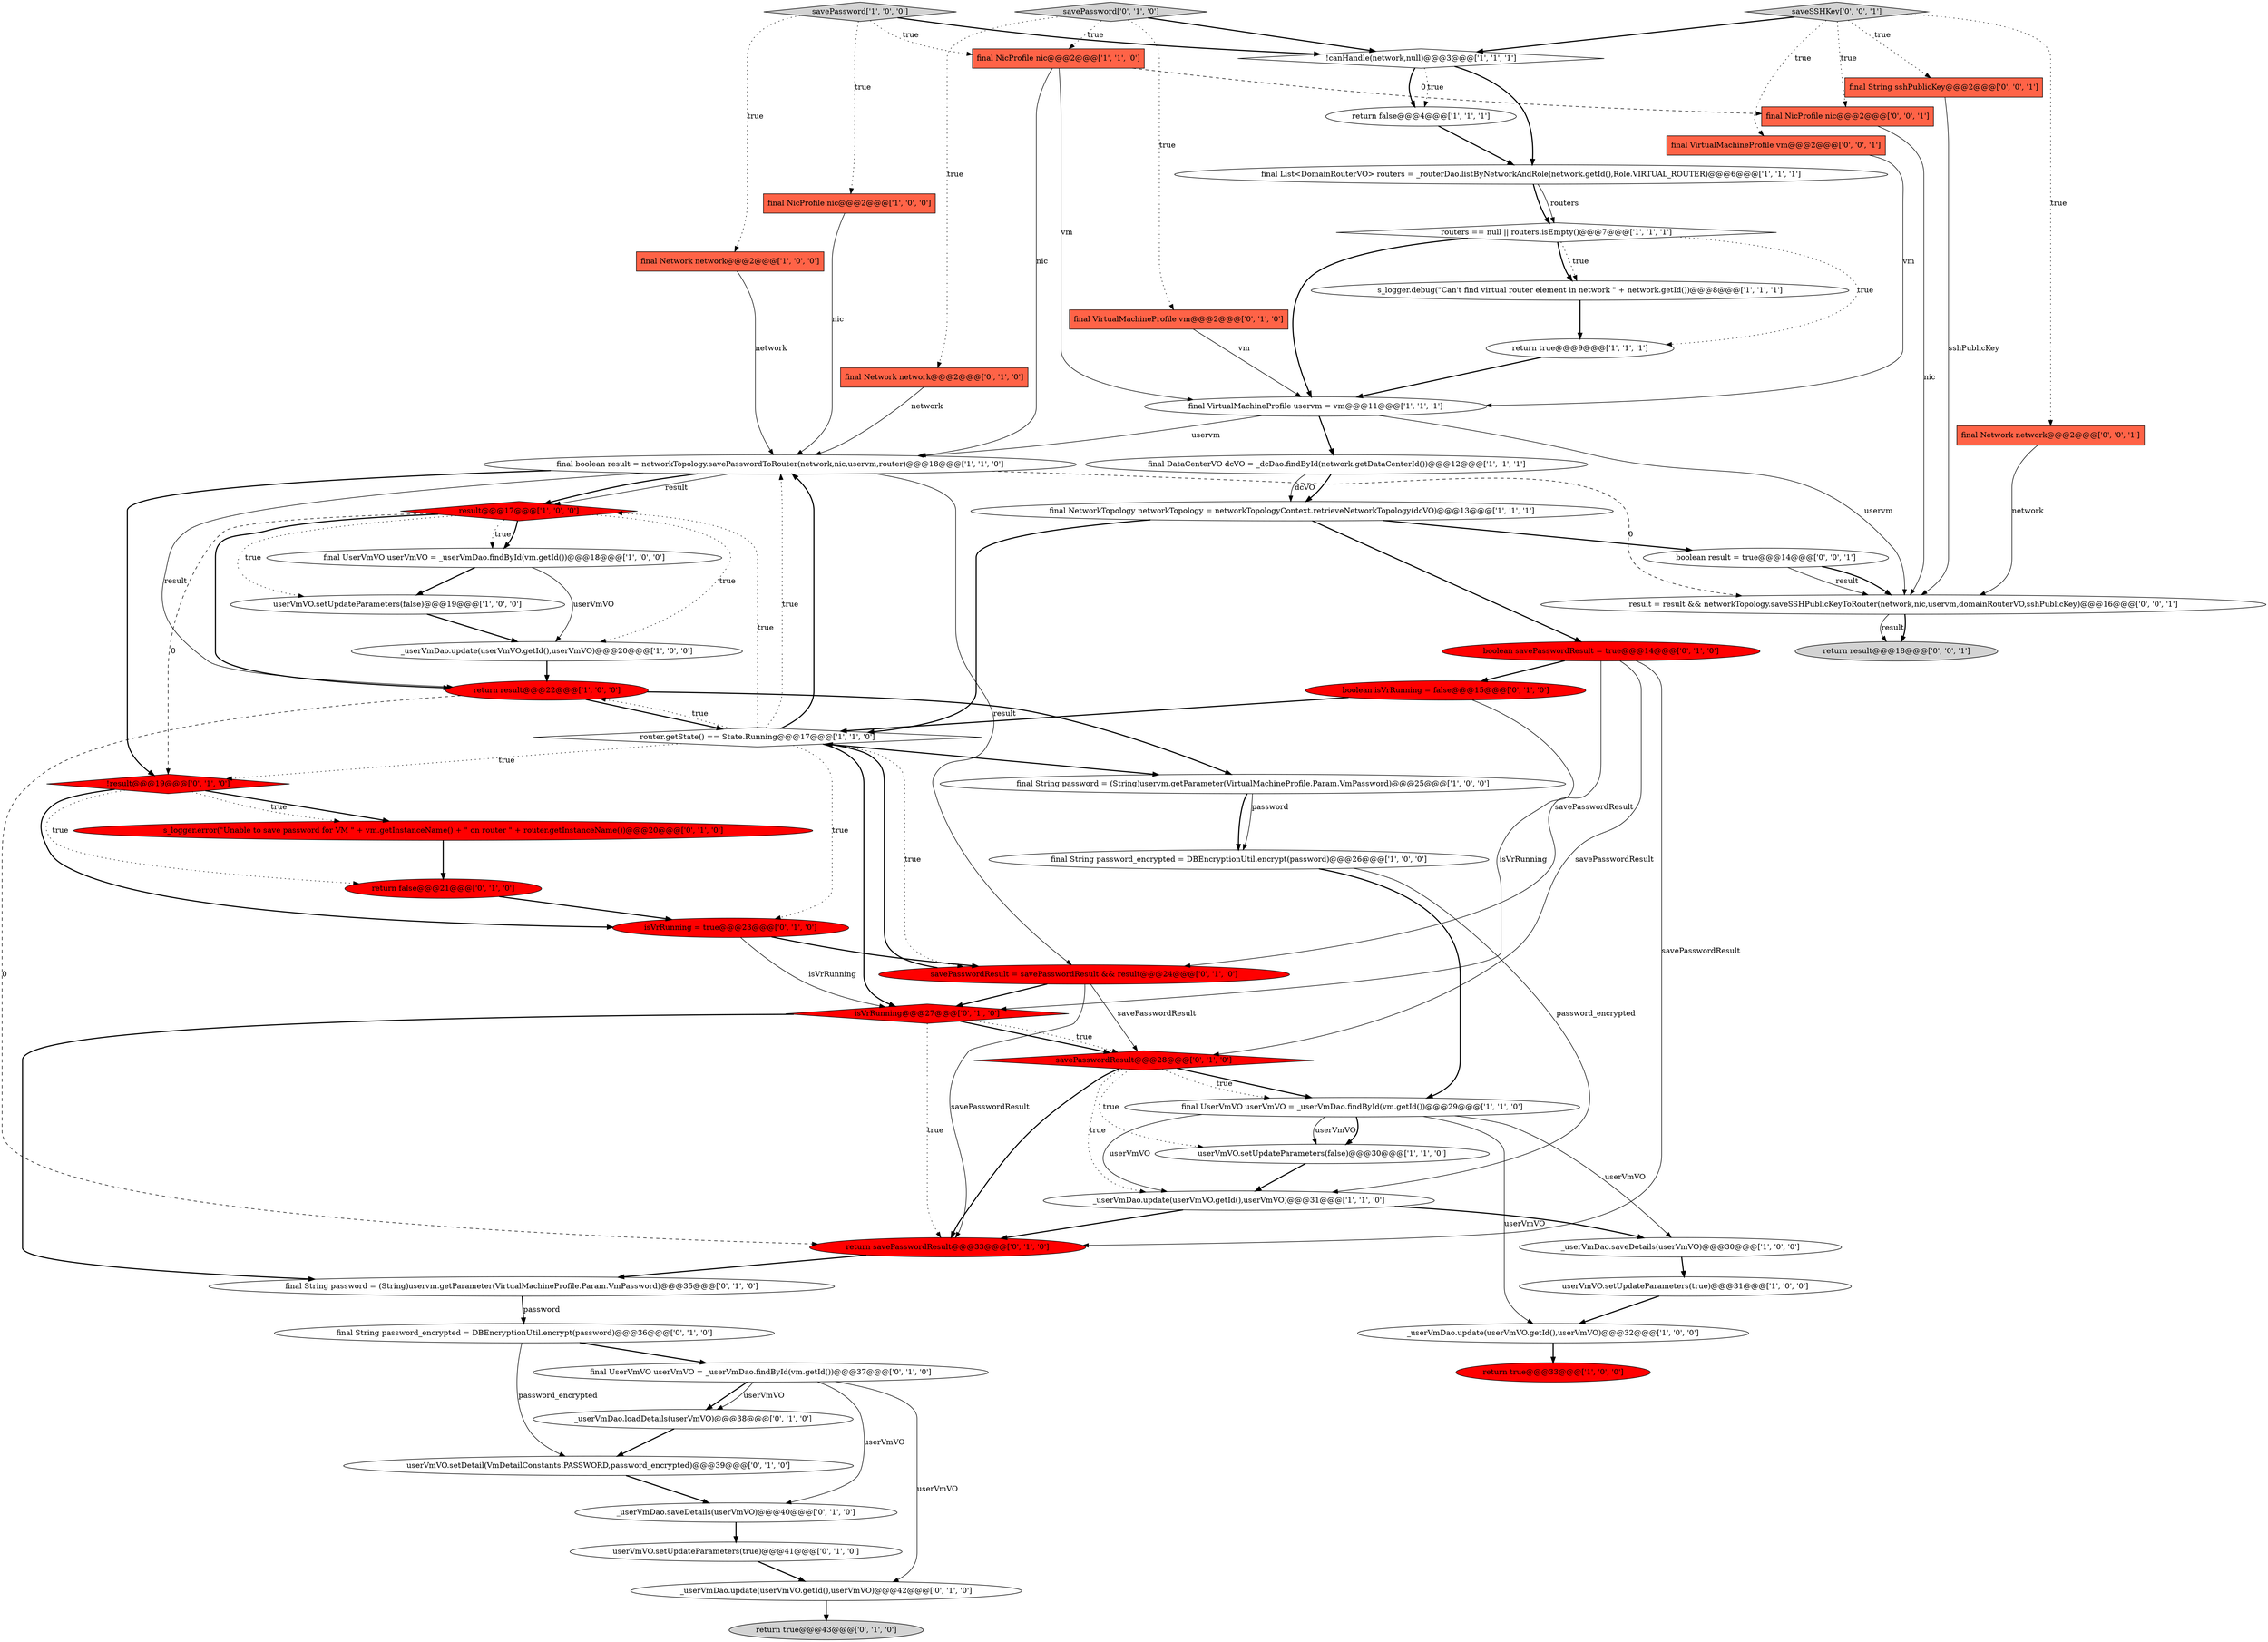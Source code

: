 digraph {
23 [style = filled, label = "final NicProfile nic@@@2@@@['1', '1', '0']", fillcolor = tomato, shape = box image = "AAA0AAABBB1BBB"];
6 [style = filled, label = "final NicProfile nic@@@2@@@['1', '0', '0']", fillcolor = tomato, shape = box image = "AAA0AAABBB1BBB"];
50 [style = filled, label = "s_logger.error(\"Unable to save password for VM \" + vm.getInstanceName() + \" on router \" + router.getInstanceName())@@@20@@@['0', '1', '0']", fillcolor = red, shape = ellipse image = "AAA1AAABBB2BBB"];
41 [style = filled, label = "return savePasswordResult@@@33@@@['0', '1', '0']", fillcolor = red, shape = ellipse image = "AAA1AAABBB2BBB"];
26 [style = filled, label = "_userVmDao.saveDetails(userVmVO)@@@30@@@['1', '0', '0']", fillcolor = white, shape = ellipse image = "AAA0AAABBB1BBB"];
57 [style = filled, label = "return result@@@18@@@['0', '0', '1']", fillcolor = lightgray, shape = ellipse image = "AAA0AAABBB3BBB"];
12 [style = filled, label = "_userVmDao.update(userVmVO.getId(),userVmVO)@@@20@@@['1', '0', '0']", fillcolor = white, shape = ellipse image = "AAA0AAABBB1BBB"];
9 [style = filled, label = "return false@@@4@@@['1', '1', '1']", fillcolor = white, shape = ellipse image = "AAA0AAABBB1BBB"];
27 [style = filled, label = "return true@@@33@@@['1', '0', '0']", fillcolor = red, shape = ellipse image = "AAA1AAABBB1BBB"];
48 [style = filled, label = "return true@@@43@@@['0', '1', '0']", fillcolor = lightgray, shape = ellipse image = "AAA0AAABBB2BBB"];
55 [style = filled, label = "final String sshPublicKey@@@2@@@['0', '0', '1']", fillcolor = tomato, shape = box image = "AAA0AAABBB3BBB"];
14 [style = filled, label = "result@@@17@@@['1', '0', '0']", fillcolor = red, shape = diamond image = "AAA1AAABBB1BBB"];
5 [style = filled, label = "return result@@@22@@@['1', '0', '0']", fillcolor = red, shape = ellipse image = "AAA1AAABBB1BBB"];
1 [style = filled, label = "final boolean result = networkTopology.savePasswordToRouter(network,nic,uservm,router)@@@18@@@['1', '1', '0']", fillcolor = white, shape = ellipse image = "AAA0AAABBB1BBB"];
35 [style = filled, label = "_userVmDao.update(userVmVO.getId(),userVmVO)@@@42@@@['0', '1', '0']", fillcolor = white, shape = ellipse image = "AAA0AAABBB2BBB"];
28 [style = filled, label = "savePassword['1', '0', '0']", fillcolor = lightgray, shape = diamond image = "AAA0AAABBB1BBB"];
53 [style = filled, label = "final VirtualMachineProfile vm@@@2@@@['0', '0', '1']", fillcolor = tomato, shape = box image = "AAA0AAABBB3BBB"];
30 [style = filled, label = "userVmVO.setDetail(VmDetailConstants.PASSWORD,password_encrypted)@@@39@@@['0', '1', '0']", fillcolor = white, shape = ellipse image = "AAA0AAABBB2BBB"];
17 [style = filled, label = "final NetworkTopology networkTopology = networkTopologyContext.retrieveNetworkTopology(dcVO)@@@13@@@['1', '1', '1']", fillcolor = white, shape = ellipse image = "AAA0AAABBB1BBB"];
2 [style = filled, label = "userVmVO.setUpdateParameters(false)@@@19@@@['1', '0', '0']", fillcolor = white, shape = ellipse image = "AAA0AAABBB1BBB"];
4 [style = filled, label = "final VirtualMachineProfile uservm = vm@@@11@@@['1', '1', '1']", fillcolor = white, shape = ellipse image = "AAA0AAABBB1BBB"];
44 [style = filled, label = "savePasswordResult@@@28@@@['0', '1', '0']", fillcolor = red, shape = diamond image = "AAA1AAABBB2BBB"];
13 [style = filled, label = "userVmVO.setUpdateParameters(false)@@@30@@@['1', '1', '0']", fillcolor = white, shape = ellipse image = "AAA0AAABBB1BBB"];
54 [style = filled, label = "final Network network@@@2@@@['0', '0', '1']", fillcolor = tomato, shape = box image = "AAA0AAABBB3BBB"];
45 [style = filled, label = "userVmVO.setUpdateParameters(true)@@@41@@@['0', '1', '0']", fillcolor = white, shape = ellipse image = "AAA0AAABBB2BBB"];
40 [style = filled, label = "savePassword['0', '1', '0']", fillcolor = lightgray, shape = diamond image = "AAA0AAABBB2BBB"];
56 [style = filled, label = "final NicProfile nic@@@2@@@['0', '0', '1']", fillcolor = tomato, shape = box image = "AAA0AAABBB3BBB"];
47 [style = filled, label = "final UserVmVO userVmVO = _userVmDao.findById(vm.getId())@@@37@@@['0', '1', '0']", fillcolor = white, shape = ellipse image = "AAA0AAABBB2BBB"];
46 [style = filled, label = "isVrRunning = true@@@23@@@['0', '1', '0']", fillcolor = red, shape = ellipse image = "AAA1AAABBB2BBB"];
15 [style = filled, label = "routers == null || routers.isEmpty()@@@7@@@['1', '1', '1']", fillcolor = white, shape = diamond image = "AAA0AAABBB1BBB"];
52 [style = filled, label = "boolean result = true@@@14@@@['0', '0', '1']", fillcolor = white, shape = ellipse image = "AAA0AAABBB3BBB"];
58 [style = filled, label = "saveSSHKey['0', '0', '1']", fillcolor = lightgray, shape = diamond image = "AAA0AAABBB3BBB"];
31 [style = filled, label = "boolean savePasswordResult = true@@@14@@@['0', '1', '0']", fillcolor = red, shape = ellipse image = "AAA1AAABBB2BBB"];
49 [style = filled, label = "savePasswordResult = savePasswordResult && result@@@24@@@['0', '1', '0']", fillcolor = red, shape = ellipse image = "AAA1AAABBB2BBB"];
38 [style = filled, label = "isVrRunning@@@27@@@['0', '1', '0']", fillcolor = red, shape = diamond image = "AAA1AAABBB2BBB"];
51 [style = filled, label = "result = result && networkTopology.saveSSHPublicKeyToRouter(network,nic,uservm,domainRouterVO,sshPublicKey)@@@16@@@['0', '0', '1']", fillcolor = white, shape = ellipse image = "AAA0AAABBB3BBB"];
36 [style = filled, label = "boolean isVrRunning = false@@@15@@@['0', '1', '0']", fillcolor = red, shape = ellipse image = "AAA1AAABBB2BBB"];
22 [style = filled, label = "userVmVO.setUpdateParameters(true)@@@31@@@['1', '0', '0']", fillcolor = white, shape = ellipse image = "AAA0AAABBB1BBB"];
29 [style = filled, label = "_userVmDao.loadDetails(userVmVO)@@@38@@@['0', '1', '0']", fillcolor = white, shape = ellipse image = "AAA0AAABBB2BBB"];
33 [style = filled, label = "final String password = (String)uservm.getParameter(VirtualMachineProfile.Param.VmPassword)@@@35@@@['0', '1', '0']", fillcolor = white, shape = ellipse image = "AAA0AAABBB2BBB"];
19 [style = filled, label = "final String password_encrypted = DBEncryptionUtil.encrypt(password)@@@26@@@['1', '0', '0']", fillcolor = white, shape = ellipse image = "AAA0AAABBB1BBB"];
42 [style = filled, label = "final String password_encrypted = DBEncryptionUtil.encrypt(password)@@@36@@@['0', '1', '0']", fillcolor = white, shape = ellipse image = "AAA0AAABBB2BBB"];
24 [style = filled, label = "return true@@@9@@@['1', '1', '1']", fillcolor = white, shape = ellipse image = "AAA0AAABBB1BBB"];
39 [style = filled, label = "final VirtualMachineProfile vm@@@2@@@['0', '1', '0']", fillcolor = tomato, shape = box image = "AAA0AAABBB2BBB"];
8 [style = filled, label = "_userVmDao.update(userVmVO.getId(),userVmVO)@@@31@@@['1', '1', '0']", fillcolor = white, shape = ellipse image = "AAA0AAABBB1BBB"];
0 [style = filled, label = "final UserVmVO userVmVO = _userVmDao.findById(vm.getId())@@@18@@@['1', '0', '0']", fillcolor = white, shape = ellipse image = "AAA0AAABBB1BBB"];
10 [style = filled, label = "final DataCenterVO dcVO = _dcDao.findById(network.getDataCenterId())@@@12@@@['1', '1', '1']", fillcolor = white, shape = ellipse image = "AAA0AAABBB1BBB"];
21 [style = filled, label = "final List<DomainRouterVO> routers = _routerDao.listByNetworkAndRole(network.getId(),Role.VIRTUAL_ROUTER)@@@6@@@['1', '1', '1']", fillcolor = white, shape = ellipse image = "AAA0AAABBB1BBB"];
34 [style = filled, label = "!result@@@19@@@['0', '1', '0']", fillcolor = red, shape = diamond image = "AAA1AAABBB2BBB"];
37 [style = filled, label = "return false@@@21@@@['0', '1', '0']", fillcolor = red, shape = ellipse image = "AAA1AAABBB2BBB"];
43 [style = filled, label = "_userVmDao.saveDetails(userVmVO)@@@40@@@['0', '1', '0']", fillcolor = white, shape = ellipse image = "AAA0AAABBB2BBB"];
16 [style = filled, label = "_userVmDao.update(userVmVO.getId(),userVmVO)@@@32@@@['1', '0', '0']", fillcolor = white, shape = ellipse image = "AAA0AAABBB1BBB"];
18 [style = filled, label = "final UserVmVO userVmVO = _userVmDao.findById(vm.getId())@@@29@@@['1', '1', '0']", fillcolor = white, shape = ellipse image = "AAA0AAABBB1BBB"];
3 [style = filled, label = "final String password = (String)uservm.getParameter(VirtualMachineProfile.Param.VmPassword)@@@25@@@['1', '0', '0']", fillcolor = white, shape = ellipse image = "AAA0AAABBB1BBB"];
20 [style = filled, label = "final Network network@@@2@@@['1', '0', '0']", fillcolor = tomato, shape = box image = "AAA0AAABBB1BBB"];
32 [style = filled, label = "final Network network@@@2@@@['0', '1', '0']", fillcolor = tomato, shape = box image = "AAA0AAABBB2BBB"];
25 [style = filled, label = "s_logger.debug(\"Can't find virtual router element in network \" + network.getId())@@@8@@@['1', '1', '1']", fillcolor = white, shape = ellipse image = "AAA0AAABBB1BBB"];
7 [style = filled, label = "router.getState() == State.Running@@@17@@@['1', '1', '0']", fillcolor = white, shape = diamond image = "AAA0AAABBB1BBB"];
11 [style = filled, label = "!canHandle(network,null)@@@3@@@['1', '1', '1']", fillcolor = white, shape = diamond image = "AAA0AAABBB1BBB"];
5->3 [style = bold, label=""];
40->39 [style = dotted, label="true"];
35->48 [style = bold, label=""];
34->46 [style = bold, label=""];
12->5 [style = bold, label=""];
38->44 [style = bold, label=""];
14->0 [style = dotted, label="true"];
29->30 [style = bold, label=""];
38->41 [style = dotted, label="true"];
7->34 [style = dotted, label="true"];
1->5 [style = solid, label="result"];
15->25 [style = bold, label=""];
21->15 [style = bold, label=""];
4->1 [style = solid, label="uservm"];
40->32 [style = dotted, label="true"];
10->17 [style = bold, label=""];
40->23 [style = dotted, label="true"];
11->9 [style = bold, label=""];
34->50 [style = bold, label=""];
26->22 [style = bold, label=""];
28->6 [style = dotted, label="true"];
40->11 [style = bold, label=""];
23->4 [style = solid, label="vm"];
3->19 [style = bold, label=""];
34->50 [style = dotted, label="true"];
33->42 [style = bold, label=""];
44->8 [style = dotted, label="true"];
9->21 [style = bold, label=""];
44->18 [style = bold, label=""];
7->1 [style = dotted, label="true"];
34->37 [style = dotted, label="true"];
45->35 [style = bold, label=""];
5->41 [style = dashed, label="0"];
58->11 [style = bold, label=""];
6->1 [style = solid, label="nic"];
14->2 [style = dotted, label="true"];
19->18 [style = bold, label=""];
52->51 [style = solid, label="result"];
7->1 [style = bold, label=""];
14->12 [style = dotted, label="true"];
51->57 [style = solid, label="result"];
58->53 [style = dotted, label="true"];
39->4 [style = solid, label="vm"];
58->54 [style = dotted, label="true"];
33->42 [style = solid, label="password"];
15->24 [style = dotted, label="true"];
50->37 [style = bold, label=""];
49->38 [style = bold, label=""];
54->51 [style = solid, label="network"];
43->45 [style = bold, label=""];
19->8 [style = solid, label="password_encrypted"];
49->44 [style = solid, label="savePasswordResult"];
44->13 [style = dotted, label="true"];
25->24 [style = bold, label=""];
31->44 [style = solid, label="savePasswordResult"];
47->35 [style = solid, label="userVmVO"];
49->41 [style = solid, label="savePasswordResult"];
36->38 [style = solid, label="isVrRunning"];
37->46 [style = bold, label=""];
7->46 [style = dotted, label="true"];
32->1 [style = solid, label="network"];
44->41 [style = bold, label=""];
44->18 [style = dotted, label="true"];
18->8 [style = solid, label="userVmVO"];
28->23 [style = dotted, label="true"];
5->7 [style = bold, label=""];
52->51 [style = bold, label=""];
58->55 [style = dotted, label="true"];
38->33 [style = bold, label=""];
4->51 [style = solid, label="uservm"];
23->1 [style = solid, label="nic"];
47->43 [style = solid, label="userVmVO"];
4->10 [style = bold, label=""];
17->52 [style = bold, label=""];
8->41 [style = bold, label=""];
16->27 [style = bold, label=""];
22->16 [style = bold, label=""];
21->15 [style = solid, label="routers"];
28->20 [style = dotted, label="true"];
58->56 [style = dotted, label="true"];
30->43 [style = bold, label=""];
11->21 [style = bold, label=""];
42->47 [style = bold, label=""];
23->56 [style = dashed, label="0"];
31->36 [style = bold, label=""];
11->9 [style = dotted, label="true"];
38->44 [style = dotted, label="true"];
1->51 [style = dashed, label="0"];
3->19 [style = solid, label="password"];
18->16 [style = solid, label="userVmVO"];
31->49 [style = solid, label="savePasswordResult"];
7->5 [style = dotted, label="true"];
47->29 [style = bold, label=""];
1->34 [style = bold, label=""];
42->30 [style = solid, label="password_encrypted"];
49->7 [style = bold, label=""];
41->33 [style = bold, label=""];
51->57 [style = bold, label=""];
15->25 [style = dotted, label="true"];
14->5 [style = bold, label=""];
46->38 [style = solid, label="isVrRunning"];
7->49 [style = dotted, label="true"];
20->1 [style = solid, label="network"];
56->51 [style = solid, label="nic"];
14->34 [style = dashed, label="0"];
31->41 [style = solid, label="savePasswordResult"];
17->31 [style = bold, label=""];
28->11 [style = bold, label=""];
0->2 [style = bold, label=""];
46->49 [style = bold, label=""];
18->26 [style = solid, label="userVmVO"];
1->14 [style = solid, label="result"];
0->12 [style = solid, label="userVmVO"];
7->3 [style = bold, label=""];
2->12 [style = bold, label=""];
18->13 [style = solid, label="userVmVO"];
53->4 [style = solid, label="vm"];
17->7 [style = bold, label=""];
7->38 [style = bold, label=""];
24->4 [style = bold, label=""];
14->0 [style = bold, label=""];
36->7 [style = bold, label=""];
15->4 [style = bold, label=""];
18->13 [style = bold, label=""];
10->17 [style = solid, label="dcVO"];
1->49 [style = solid, label="result"];
1->14 [style = bold, label=""];
47->29 [style = solid, label="userVmVO"];
13->8 [style = bold, label=""];
55->51 [style = solid, label="sshPublicKey"];
8->26 [style = bold, label=""];
7->14 [style = dotted, label="true"];
}
